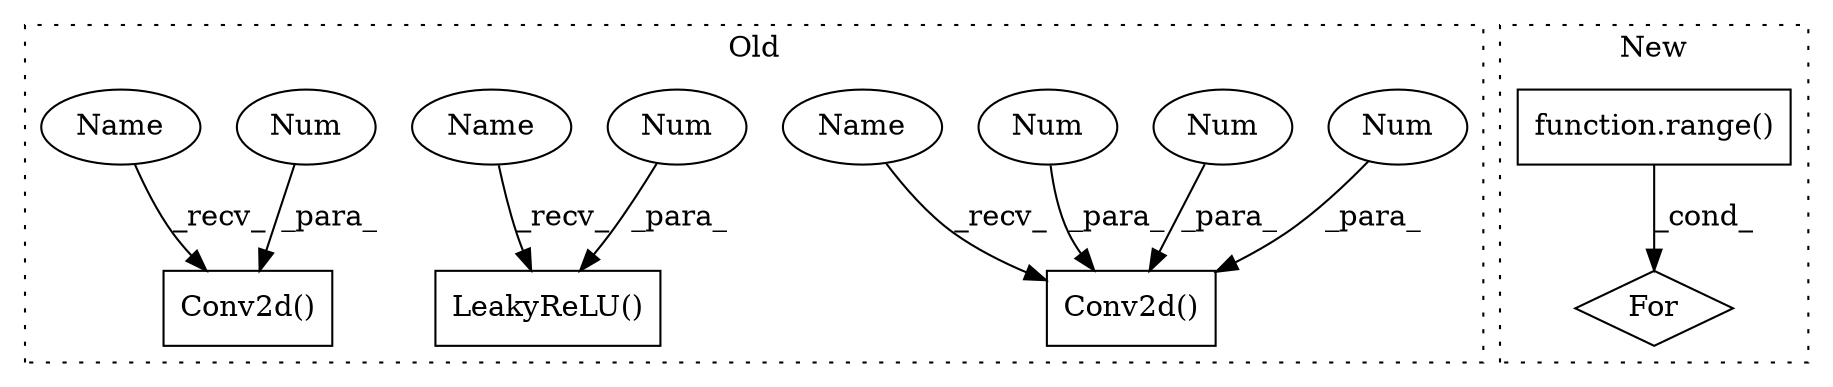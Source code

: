 digraph G {
subgraph cluster0 {
1 [label="LeakyReLU()" a="75" s="4204,4220" l="13,1" shape="box"];
4 [label="Conv2d()" a="75" s="4162,4180" l="10,22" shape="box"];
5 [label="Num" a="76" s="4217" l="3" shape="ellipse"];
6 [label="Num" a="76" s="4175" l="2" shape="ellipse"];
7 [label="Num" a="76" s="4179" l="1" shape="ellipse"];
8 [label="Conv2d()" a="75" s="4477,4498" l="10,22" shape="box"];
9 [label="Num" a="76" s="4172" l="1" shape="ellipse"];
10 [label="Num" a="76" s="4492" l="3" shape="ellipse"];
11 [label="Name" a="87" s="4477" l="2" shape="ellipse"];
12 [label="Name" a="87" s="4162" l="2" shape="ellipse"];
13 [label="Name" a="87" s="4204" l="2" shape="ellipse"];
label = "Old";
style="dotted";
}
subgraph cluster1 {
2 [label="function.range()" a="75" s="10164,10190" l="6,1" shape="box"];
3 [label="For" a="107" s="10155,10191" l="4,14" shape="diamond"];
label = "New";
style="dotted";
}
2 -> 3 [label="_cond_"];
5 -> 1 [label="_para_"];
6 -> 4 [label="_para_"];
7 -> 4 [label="_para_"];
9 -> 4 [label="_para_"];
10 -> 8 [label="_para_"];
11 -> 8 [label="_recv_"];
12 -> 4 [label="_recv_"];
13 -> 1 [label="_recv_"];
}